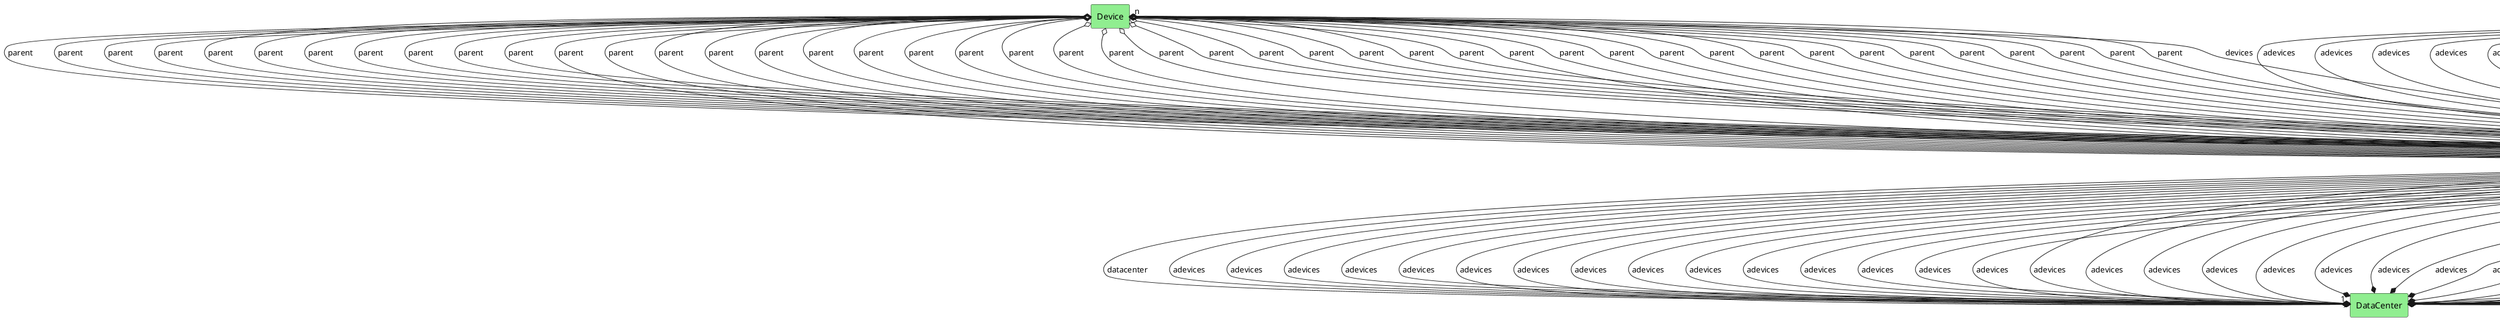 @startuml

class "AggregatedDevice" as Model {
 string name
 string ename
 string hostname
 string type

 addDevices()
 disable()
 enable()
 reserve()
 addToHardware()
 create()
 getReservations()
 provision()
 
}

rectangle "Device" as Device #lightblue {
}

Model *--> "n" Device : devices


rectangle "PhysicalProfile" as PhysicalProfile #lightblue {
}

Model o--> "1" PhysicalProfile : profile


rectangle "DataCenter" as DataCenter #lightblue {
}

Model o--> "1" DataCenter : datacenter


rectangle "Hardware" as Hardware #lightblue {
}

Model *--> "n" Hardware : hardware


rectangle "AggregatedDevice" as AggregatedDevice #lightblue {
}

Model o--> "1" AggregatedDevice : parent




    rectangle "Device" as Device #lightgreen {
    }
    
        Device   o--> "1" Model : "parent"
    
    rectangle "DataCenter" as DataCenter #lightgreen {
    }
    
        DataCenter   *--> "n" Model : "adevices"
    
    rectangle "Cloud" as Cloud #lightgreen {
    }
    
        Cloud   o--> "n" Model : "adevices"
    
    rectangle "Request" as Request #lightgreen {
    }
    
        Request   o--> "n" Model : "aggregates"
    
    rectangle "Device" as Device #lightgreen {
    }
    
        Device   o--> "1" Model : "parent"
    
    rectangle "DataCenter" as DataCenter #lightgreen {
    }
    
        DataCenter   *--> "n" Model : "adevices"
    
    rectangle "Cloud" as Cloud #lightgreen {
    }
    
        Cloud   o--> "n" Model : "adevices"
    
    rectangle "Request" as Request #lightgreen {
    }
    
        Request   o--> "n" Model : "aggregates"
    
    rectangle "Device" as Device #lightgreen {
    }
    
        Device   o--> "1" Model : "parent"
    
    rectangle "DataCenter" as DataCenter #lightgreen {
    }
    
        DataCenter   *--> "n" Model : "adevices"
    
    rectangle "Cloud" as Cloud #lightgreen {
    }
    
        Cloud   o--> "n" Model : "adevices"
    
    rectangle "Request" as Request #lightgreen {
    }
    
        Request   o--> "n" Model : "aggregates"
    
    rectangle "Device" as Device #lightgreen {
    }
    
        Device   o--> "1" Model : "parent"
    
    rectangle "DataCenter" as DataCenter #lightgreen {
    }
    
        DataCenter   *--> "n" Model : "adevices"
    
    rectangle "Cloud" as Cloud #lightgreen {
    }
    
        Cloud   o--> "n" Model : "adevices"
    
    rectangle "Request" as Request #lightgreen {
    }
    
        Request   o--> "n" Model : "aggregates"
    
    rectangle "Device" as Device #lightgreen {
    }
    
        Device   o--> "1" Model : "parent"
    
    rectangle "DataCenter" as DataCenter #lightgreen {
    }
    
        DataCenter   *--> "n" Model : "adevices"
    
    rectangle "Cloud" as Cloud #lightgreen {
    }
    
        Cloud   o--> "n" Model : "adevices"
    
    rectangle "Request" as Request #lightgreen {
    }
    
        Request   o--> "n" Model : "aggregates"
    
    rectangle "Device" as Device #lightgreen {
    }
    
        Device   o--> "1" Model : "parent"
    
    rectangle "DataCenter" as DataCenter #lightgreen {
    }
    
        DataCenter   *--> "n" Model : "adevices"
    
    rectangle "Cloud" as Cloud #lightgreen {
    }
    
        Cloud   o--> "n" Model : "adevices"
    
    rectangle "Request" as Request #lightgreen {
    }
    
        Request   o--> "n" Model : "aggregates"
    
    rectangle "Device" as Device #lightgreen {
    }
    
        Device   o--> "1" Model : "parent"
    
    rectangle "DataCenter" as DataCenter #lightgreen {
    }
    
        DataCenter   *--> "n" Model : "adevices"
    
    rectangle "Cloud" as Cloud #lightgreen {
    }
    
        Cloud   o--> "n" Model : "adevices"
    
    rectangle "Request" as Request #lightgreen {
    }
    
        Request   o--> "n" Model : "aggregates"
    
    rectangle "Device" as Device #lightgreen {
    }
    
        Device   o--> "1" Model : "parent"
    
    rectangle "DataCenter" as DataCenter #lightgreen {
    }
    
        DataCenter   *--> "n" Model : "adevices"
    
    rectangle "Cloud" as Cloud #lightgreen {
    }
    
        Cloud   o--> "n" Model : "adevices"
    
    rectangle "Request" as Request #lightgreen {
    }
    
        Request   o--> "n" Model : "aggregates"
    
    rectangle "Device" as Device #lightgreen {
    }
    
        Device   o--> "1" Model : "parent"
    
    rectangle "DataCenter" as DataCenter #lightgreen {
    }
    
        DataCenter   *--> "n" Model : "adevices"
    
    rectangle "Cloud" as Cloud #lightgreen {
    }
    
        Cloud   o--> "n" Model : "adevices"
    
    rectangle "Request" as Request #lightgreen {
    }
    
        Request   o--> "n" Model : "aggregates"
    
    rectangle "Device" as Device #lightgreen {
    }
    
        Device   o--> "1" Model : "parent"
    
    rectangle "AggregatedDevice" as AggregatedDevice #lightgreen {
    }
    
        AggregatedDevice   o--> "1" Model : "parent"
    
    rectangle "DataCenter" as DataCenter #lightgreen {
    }
    
        DataCenter   *--> "n" Model : "adevices"
    
    rectangle "Cloud" as Cloud #lightgreen {
    }
    
        Cloud   o--> "n" Model : "adevices"
    
    rectangle "Request" as Request #lightgreen {
    }
    
        Request   o--> "n" Model : "aggregates"
    
    rectangle "Device" as Device #lightgreen {
    }
    
        Device   o--> "1" Model : "parent"
    
    rectangle "AggregatedDevice" as AggregatedDevice #lightgreen {
    }
    
        AggregatedDevice   o--> "1" Model : "parent"
    
    rectangle "DataCenter" as DataCenter #lightgreen {
    }
    
        DataCenter   *--> "n" Model : "adevices"
    
    rectangle "Cloud" as Cloud #lightgreen {
    }
    
        Cloud   o--> "n" Model : "adevices"
    
    rectangle "Request" as Request #lightgreen {
    }
    
        Request   o--> "n" Model : "aggregates"
    
    rectangle "Device" as Device #lightgreen {
    }
    
        Device   o--> "1" Model : "parent"
    
    rectangle "AggregatedDevice" as AggregatedDevice #lightgreen {
    }
    
        AggregatedDevice   o--> "1" Model : "parent"
    
    rectangle "DataCenter" as DataCenter #lightgreen {
    }
    
        DataCenter   *--> "n" Model : "adevices"
    
    rectangle "Cloud" as Cloud #lightgreen {
    }
    
        Cloud   o--> "n" Model : "adevices"
    
    rectangle "Request" as Request #lightgreen {
    }
    
        Request   o--> "n" Model : "aggregates"
    
    rectangle "Device" as Device #lightgreen {
    }
    
        Device   o--> "1" Model : "parent"
    
    rectangle "AggregatedDevice" as AggregatedDevice #lightgreen {
    }
    
        AggregatedDevice   o--> "1" Model : "parent"
    
    rectangle "DataCenter" as DataCenter #lightgreen {
    }
    
        DataCenter   *--> "n" Model : "adevices"
    
    rectangle "Cloud" as Cloud #lightgreen {
    }
    
        Cloud   o--> "n" Model : "adevices"
    
    rectangle "Request" as Request #lightgreen {
    }
    
        Request   o--> "n" Model : "aggregates"
    
    rectangle "Device" as Device #lightgreen {
    }
    
        Device   o--> "1" Model : "parent"
    
    rectangle "AggregatedDevice" as AggregatedDevice #lightgreen {
    }
    
        AggregatedDevice   o--> "1" Model : "parent"
    
    rectangle "DataCenter" as DataCenter #lightgreen {
    }
    
        DataCenter   *--> "n" Model : "adevices"
    
    rectangle "Cloud" as Cloud #lightgreen {
    }
    
        Cloud   o--> "n" Model : "adevices"
    
    rectangle "Request" as Request #lightgreen {
    }
    
        Request   o--> "n" Model : "aggregates"
    
    rectangle "Device" as Device #lightgreen {
    }
    
        Device   o--> "1" Model : "parent"
    
    rectangle "AggregatedDevice" as AggregatedDevice #lightgreen {
    }
    
        AggregatedDevice   o--> "1" Model : "parent"
    
    rectangle "DataCenter" as DataCenter #lightgreen {
    }
    
        DataCenter   *--> "n" Model : "adevices"
    
    rectangle "Cloud" as Cloud #lightgreen {
    }
    
        Cloud   o--> "n" Model : "adevices"
    
    rectangle "Request" as Request #lightgreen {
    }
    
        Request   o--> "n" Model : "aggregates"
    
    rectangle "Device" as Device #lightgreen {
    }
    
        Device   o--> "1" Model : "parent"
    
    rectangle "AggregatedDevice" as AggregatedDevice #lightgreen {
    }
    
        AggregatedDevice   o--> "1" Model : "parent"
    
    rectangle "DataCenter" as DataCenter #lightgreen {
    }
    
        DataCenter   *--> "n" Model : "adevices"
    
    rectangle "Cloud" as Cloud #lightgreen {
    }
    
        Cloud   o--> "n" Model : "adevices"
    
    rectangle "Request" as Request #lightgreen {
    }
    
        Request   o--> "n" Model : "aggregates"
    
    rectangle "Device" as Device #lightgreen {
    }
    
        Device   o--> "1" Model : "parent"
    
    rectangle "AggregatedDevice" as AggregatedDevice #lightgreen {
    }
    
        AggregatedDevice   o--> "1" Model : "parent"
    
    rectangle "DataCenter" as DataCenter #lightgreen {
    }
    
        DataCenter   *--> "n" Model : "adevices"
    
    rectangle "Cloud" as Cloud #lightgreen {
    }
    
        Cloud   o--> "n" Model : "adevices"
    
    rectangle "Request" as Request #lightgreen {
    }
    
        Request   o--> "n" Model : "aggregates"
    
    rectangle "Device" as Device #lightgreen {
    }
    
        Device   o--> "1" Model : "parent"
    
    rectangle "AggregatedDevice" as AggregatedDevice #lightgreen {
    }
    
        AggregatedDevice   o--> "1" Model : "parent"
    
    rectangle "DataCenter" as DataCenter #lightgreen {
    }
    
        DataCenter   *--> "n" Model : "adevices"
    
    rectangle "Cloud" as Cloud #lightgreen {
    }
    
        Cloud   o--> "n" Model : "adevices"
    
    rectangle "Request" as Request #lightgreen {
    }
    
        Request   o--> "n" Model : "aggregates"
    
    rectangle "Device" as Device #lightgreen {
    }
    
        Device   o--> "1" Model : "parent"
    
    rectangle "AggregatedDevice" as AggregatedDevice #lightgreen {
    }
    
        AggregatedDevice   o--> "1" Model : "parent"
    
    rectangle "DataCenter" as DataCenter #lightgreen {
    }
    
        DataCenter   *--> "n" Model : "adevices"
    
    rectangle "Cloud" as Cloud #lightgreen {
    }
    
        Cloud   o--> "n" Model : "adevices"
    
    rectangle "Request" as Request #lightgreen {
    }
    
        Request   o--> "n" Model : "aggregates"
    
    rectangle "Device" as Device #lightgreen {
    }
    
        Device   o--> "1" Model : "parent"
    
    rectangle "AggregatedDevice" as AggregatedDevice #lightgreen {
    }
    
        AggregatedDevice   o--> "1" Model : "parent"
    
    rectangle "DataCenter" as DataCenter #lightgreen {
    }
    
        DataCenter   *--> "n" Model : "adevices"
    
    rectangle "Cloud" as Cloud #lightgreen {
    }
    
        Cloud   o--> "n" Model : "adevices"
    
    rectangle "Request" as Request #lightgreen {
    }
    
        Request   o--> "n" Model : "aggregates"
    
    rectangle "Device" as Device #lightgreen {
    }
    
        Device   o--> "1" Model : "parent"
    
    rectangle "AggregatedDevice" as AggregatedDevice #lightgreen {
    }
    
        AggregatedDevice   o--> "1" Model : "parent"
    
    rectangle "DataCenter" as DataCenter #lightgreen {
    }
    
        DataCenter   *--> "n" Model : "adevices"
    
    rectangle "Cloud" as Cloud #lightgreen {
    }
    
        Cloud   o--> "n" Model : "adevices"
    
    rectangle "Request" as Request #lightgreen {
    }
    
        Request   o--> "n" Model : "aggregates"
    
    rectangle "Device" as Device #lightgreen {
    }
    
        Device   o--> "1" Model : "parent"
    
    rectangle "AggregatedDevice" as AggregatedDevice #lightgreen {
    }
    
        AggregatedDevice   o--> "1" Model : "parent"
    
    rectangle "DataCenter" as DataCenter #lightgreen {
    }
    
        DataCenter   *--> "n" Model : "adevices"
    
    rectangle "Cloud" as Cloud #lightgreen {
    }
    
        Cloud   o--> "n" Model : "adevices"
    
    rectangle "Request" as Request #lightgreen {
    }
    
        Request   o--> "n" Model : "aggregates"
    
    rectangle "Device" as Device #lightgreen {
    }
    
        Device   o--> "1" Model : "parent"
    
    rectangle "AggregatedDevice" as AggregatedDevice #lightgreen {
    }
    
        AggregatedDevice   o--> "1" Model : "parent"
    
    rectangle "DataCenter" as DataCenter #lightgreen {
    }
    
        DataCenter   *--> "n" Model : "adevices"
    
    rectangle "Cloud" as Cloud #lightgreen {
    }
    
        Cloud   o--> "n" Model : "adevices"
    
    rectangle "Request" as Request #lightgreen {
    }
    
        Request   o--> "n" Model : "aggregates"
    
    rectangle "Device" as Device #lightgreen {
    }
    
        Device   o--> "1" Model : "parent"
    
    rectangle "AggregatedDevice" as AggregatedDevice #lightgreen {
    }
    
        AggregatedDevice   o--> "1" Model : "parent"
    
    rectangle "DataCenter" as DataCenter #lightgreen {
    }
    
        DataCenter   *--> "n" Model : "adevices"
    
    rectangle "Cloud" as Cloud #lightgreen {
    }
    
        Cloud   o--> "n" Model : "adevices"
    
    rectangle "Request" as Request #lightgreen {
    }
    
        Request   o--> "n" Model : "aggregates"
    
    rectangle "Device" as Device #lightgreen {
    }
    
        Device   o--> "1" Model : "parent"
    
    rectangle "AggregatedDevice" as AggregatedDevice #lightgreen {
    }
    
        AggregatedDevice   o--> "1" Model : "parent"
    
    rectangle "DataCenter" as DataCenter #lightgreen {
    }
    
        DataCenter   *--> "n" Model : "adevices"
    
    rectangle "Cloud" as Cloud #lightgreen {
    }
    
        Cloud   o--> "n" Model : "adevices"
    
    rectangle "Request" as Request #lightgreen {
    }
    
        Request   o--> "n" Model : "aggregates"
    
    rectangle "Device" as Device #lightgreen {
    }
    
        Device   o--> "1" Model : "parent"
    
    rectangle "AggregatedDevice" as AggregatedDevice #lightgreen {
    }
    
        AggregatedDevice   o--> "1" Model : "parent"
    
    rectangle "DataCenter" as DataCenter #lightgreen {
    }
    
        DataCenter   *--> "n" Model : "adevices"
    
    rectangle "Cloud" as Cloud #lightgreen {
    }
    
        Cloud   o--> "n" Model : "adevices"
    
    rectangle "Request" as Request #lightgreen {
    }
    
        Request   o--> "n" Model : "aggregates"
    
    rectangle "Device" as Device #lightgreen {
    }
    
        Device   o--> "1" Model : "parent"
    
    rectangle "AggregatedDevice" as AggregatedDevice #lightgreen {
    }
    
        AggregatedDevice   o--> "1" Model : "parent"
    
    rectangle "DataCenter" as DataCenter #lightgreen {
    }
    
        DataCenter   *--> "n" Model : "adevices"
    
    rectangle "Cloud" as Cloud #lightgreen {
    }
    
        Cloud   o--> "n" Model : "adevices"
    
    rectangle "Request" as Request #lightgreen {
    }
    
        Request   o--> "n" Model : "aggregates"
    
    rectangle "Device" as Device #lightgreen {
    }
    
        Device   o--> "1" Model : "parent"
    
    rectangle "AggregatedDevice" as AggregatedDevice #lightgreen {
    }
    
        AggregatedDevice   o--> "1" Model : "parent"
    
    rectangle "DataCenter" as DataCenter #lightgreen {
    }
    
        DataCenter   *--> "n" Model : "adevices"
    
    rectangle "Cloud" as Cloud #lightgreen {
    }
    
        Cloud   o--> "n" Model : "adevices"
    
    rectangle "Request" as Request #lightgreen {
    }
    
        Request   o--> "n" Model : "aggregates"
    
    rectangle "Device" as Device #lightgreen {
    }
    
        Device   o--> "1" Model : "parent"
    
    rectangle "AggregatedDevice" as AggregatedDevice #lightgreen {
    }
    
        AggregatedDevice   o--> "1" Model : "parent"
    
    rectangle "DataCenter" as DataCenter #lightgreen {
    }
    
        DataCenter   *--> "n" Model : "adevices"
    
    rectangle "Cloud" as Cloud #lightgreen {
    }
    
        Cloud   o--> "n" Model : "adevices"
    
    rectangle "Request" as Request #lightgreen {
    }
    
        Request   o--> "n" Model : "aggregates"
    
    rectangle "Device" as Device #lightgreen {
    }
    
        Device   o--> "1" Model : "parent"
    
    rectangle "AggregatedDevice" as AggregatedDevice #lightgreen {
    }
    
        AggregatedDevice   o--> "1" Model : "parent"
    
    rectangle "DataCenter" as DataCenter #lightgreen {
    }
    
        DataCenter   *--> "n" Model : "adevices"
    
    rectangle "Cloud" as Cloud #lightgreen {
    }
    
        Cloud   o--> "n" Model : "adevices"
    
    rectangle "Request" as Request #lightgreen {
    }
    
        Request   o--> "n" Model : "aggregates"
    
    rectangle "Device" as Device #lightgreen {
    }
    
        Device   o--> "1" Model : "parent"
    
    rectangle "AggregatedDevice" as AggregatedDevice #lightgreen {
    }
    
        AggregatedDevice   o--> "1" Model : "parent"
    
    rectangle "DataCenter" as DataCenter #lightgreen {
    }
    
        DataCenter   *--> "n" Model : "adevices"
    
    rectangle "Cloud" as Cloud #lightgreen {
    }
    
        Cloud   o--> "n" Model : "adevices"
    
    rectangle "Request" as Request #lightgreen {
    }
    
        Request   o--> "n" Model : "aggregates"
    
    rectangle "Device" as Device #lightgreen {
    }
    
        Device   o--> "1" Model : "parent"
    
    rectangle "AggregatedDevice" as AggregatedDevice #lightgreen {
    }
    
        AggregatedDevice   o--> "1" Model : "parent"
    
    rectangle "DataCenter" as DataCenter #lightgreen {
    }
    
        DataCenter   *--> "n" Model : "adevices"
    
    rectangle "Cloud" as Cloud #lightgreen {
    }
    
        Cloud   o--> "n" Model : "adevices"
    
    rectangle "Request" as Request #lightgreen {
    }
    
        Request   o--> "n" Model : "aggregates"
    
    rectangle "Device" as Device #lightgreen {
    }
    
        Device   o--> "1" Model : "parent"
    
    rectangle "AggregatedDevice" as AggregatedDevice #lightgreen {
    }
    
        AggregatedDevice   o--> "1" Model : "parent"
    
    rectangle "DataCenter" as DataCenter #lightgreen {
    }
    
        DataCenter   *--> "n" Model : "adevices"
    
    rectangle "Cloud" as Cloud #lightgreen {
    }
    
        Cloud   o--> "n" Model : "adevices"
    
    rectangle "Request" as Request #lightgreen {
    }
    
        Request   o--> "n" Model : "aggregates"
    
    rectangle "Device" as Device #lightgreen {
    }
    
        Device   o--> "1" Model : "parent"
    
    rectangle "AggregatedDevice" as AggregatedDevice #lightgreen {
    }
    
        AggregatedDevice   o--> "1" Model : "parent"
    
    rectangle "DataCenter" as DataCenter #lightgreen {
    }
    
        DataCenter   *--> "n" Model : "adevices"
    
    rectangle "Cloud" as Cloud #lightgreen {
    }
    
        Cloud   o--> "n" Model : "adevices"
    
    rectangle "Request" as Request #lightgreen {
    }
    
        Request   o--> "n" Model : "aggregates"
    
    rectangle "Device" as Device #lightgreen {
    }
    
        Device   o--> "1" Model : "parent"
    
    rectangle "AggregatedDevice" as AggregatedDevice #lightgreen {
    }
    
        AggregatedDevice   o--> "1" Model : "parent"
    
    rectangle "DataCenter" as DataCenter #lightgreen {
    }
    
        DataCenter   *--> "n" Model : "adevices"
    
    rectangle "Cloud" as Cloud #lightgreen {
    }
    
        Cloud   o--> "n" Model : "adevices"
    
    rectangle "Request" as Request #lightgreen {
    }
    
        Request   o--> "n" Model : "aggregates"
    
    rectangle "Device" as Device #lightgreen {
    }
    
        Device   o--> "1" Model : "parent"
    
    rectangle "AggregatedDevice" as AggregatedDevice #lightgreen {
    }
    
        AggregatedDevice   o--> "1" Model : "parent"
    
    rectangle "DataCenter" as DataCenter #lightgreen {
    }
    
        DataCenter   *--> "n" Model : "adevices"
    
    rectangle "Cloud" as Cloud #lightgreen {
    }
    
        Cloud   o--> "n" Model : "adevices"
    
    rectangle "Request" as Request #lightgreen {
    }
    
        Request   o--> "n" Model : "aggregates"
    
    rectangle "Device" as Device #lightgreen {
    }
    
        Device   o--> "1" Model : "parent"
    
    rectangle "AggregatedDevice" as AggregatedDevice #lightgreen {
    }
    
        AggregatedDevice   o--> "1" Model : "parent"
    
    rectangle "DataCenter" as DataCenter #lightgreen {
    }
    
        DataCenter   *--> "n" Model : "adevices"
    
    rectangle "Cloud" as Cloud #lightgreen {
    }
    
        Cloud   o--> "n" Model : "adevices"
    
    rectangle "Request" as Request #lightgreen {
    }
    
        Request   o--> "n" Model : "aggregates"
    
    rectangle "Device" as Device #lightgreen {
    }
    
        Device   o--> "1" Model : "parent"
    
    rectangle "AggregatedDevice" as AggregatedDevice #lightgreen {
    }
    
        AggregatedDevice   o--> "1" Model : "parent"
    
    rectangle "DataCenter" as DataCenter #lightgreen {
    }
    
        DataCenter   *--> "n" Model : "adevices"
    
    rectangle "Cloud" as Cloud #lightgreen {
    }
    
        Cloud   o--> "n" Model : "adevices"
    
    rectangle "Request" as Request #lightgreen {
    }
    
        Request   o--> "n" Model : "aggregates"
    
    rectangle "Device" as Device #lightgreen {
    }
    
        Device   o--> "1" Model : "parent"
    
    rectangle "AggregatedDevice" as AggregatedDevice #lightgreen {
    }
    
        AggregatedDevice   o--> "1" Model : "parent"
    
    rectangle "DataCenter" as DataCenter #lightgreen {
    }
    
        DataCenter   *--> "n" Model : "adevices"
    
    rectangle "Cloud" as Cloud #lightgreen {
    }
    
        Cloud   o--> "n" Model : "adevices"
    
    rectangle "Request" as Request #lightgreen {
    }
    
        Request   o--> "n" Model : "aggregates"
    
    rectangle "Device" as Device #lightgreen {
    }
    
        Device   o--> "1" Model : "parent"
    
    rectangle "AggregatedDevice" as AggregatedDevice #lightgreen {
    }
    
        AggregatedDevice   o--> "1" Model : "parent"
    
    rectangle "DataCenter" as DataCenter #lightgreen {
    }
    
        DataCenter   *--> "n" Model : "adevices"
    
    rectangle "Cloud" as Cloud #lightgreen {
    }
    
        Cloud   o--> "n" Model : "adevices"
    
    rectangle "Request" as Request #lightgreen {
    }
    
        Request   o--> "n" Model : "aggregates"
    
    rectangle "Device" as Device #lightgreen {
    }
    
        Device   o--> "1" Model : "parent"
    
    rectangle "AggregatedDevice" as AggregatedDevice #lightgreen {
    }
    
        AggregatedDevice   o--> "1" Model : "parent"
    
    rectangle "DataCenter" as DataCenter #lightgreen {
    }
    
        DataCenter   *--> "n" Model : "adevices"
    
    rectangle "Cloud" as Cloud #lightgreen {
    }
    
        Cloud   o--> "n" Model : "adevices"
    
    rectangle "Request" as Request #lightgreen {
    }
    
        Request   o--> "n" Model : "aggregates"
    
    rectangle "Device" as Device #lightgreen {
    }
    
        Device   o--> "1" Model : "parent"
    
    rectangle "AggregatedDevice" as AggregatedDevice #lightgreen {
    }
    
        AggregatedDevice   o--> "1" Model : "parent"
    
    rectangle "DataCenter" as DataCenter #lightgreen {
    }
    
        DataCenter   *--> "n" Model : "adevices"
    
    rectangle "Cloud" as Cloud #lightgreen {
    }
    
        Cloud   o--> "n" Model : "adevices"
    
    rectangle "Request" as Request #lightgreen {
    }
    
        Request   o--> "n" Model : "aggregates"
    
    rectangle "Device" as Device #lightgreen {
    }
    
        Device   o--> "1" Model : "parent"
    
    rectangle "AggregatedDevice" as AggregatedDevice #lightgreen {
    }
    
        AggregatedDevice   o--> "1" Model : "parent"
    
    rectangle "DataCenter" as DataCenter #lightgreen {
    }
    
        DataCenter   *--> "n" Model : "adevices"
    
    rectangle "Cloud" as Cloud #lightgreen {
    }
    
        Cloud   o--> "n" Model : "adevices"
    
    rectangle "Request" as Request #lightgreen {
    }
    
        Request   o--> "n" Model : "aggregates"
    
    rectangle "Device" as Device #lightgreen {
    }
    
        Device   o--> "1" Model : "parent"
    
    rectangle "AggregatedDevice" as AggregatedDevice #lightgreen {
    }
    
        AggregatedDevice   o--> "1" Model : "parent"
    
    rectangle "DataCenter" as DataCenter #lightgreen {
    }
    
        DataCenter   *--> "n" Model : "adevices"
    
    rectangle "Cloud" as Cloud #lightgreen {
    }
    
        Cloud   o--> "n" Model : "adevices"
    
    rectangle "Request" as Request #lightgreen {
    }
    
        Request   o--> "n" Model : "aggregates"
    

@enduml
